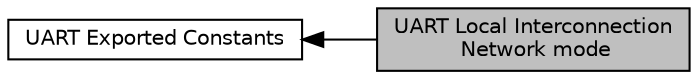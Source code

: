 digraph "UART Local Interconnection Network mode"
{
  edge [fontname="Helvetica",fontsize="10",labelfontname="Helvetica",labelfontsize="10"];
  node [fontname="Helvetica",fontsize="10",shape=box];
  rankdir=LR;
  Node2 [label="UART Exported Constants",height=0.2,width=0.4,color="black", fillcolor="white", style="filled",URL="$group___u_a_r_t___exported___constants.html",tooltip=" "];
  Node1 [label="UART Local Interconnection\l Network mode",height=0.2,width=0.4,color="black", fillcolor="grey75", style="filled", fontcolor="black",tooltip=" "];
  Node2->Node1 [shape=plaintext, dir="back", style="solid"];
}
